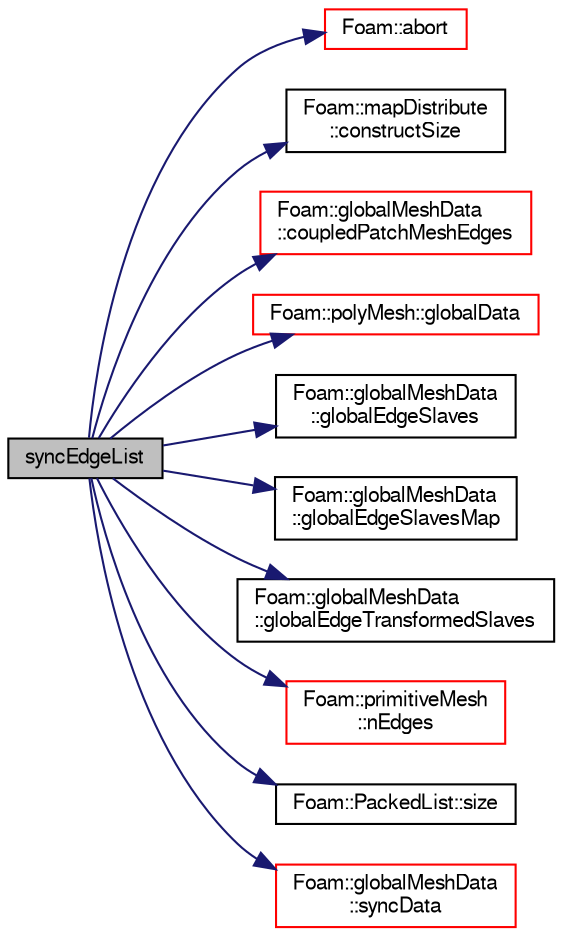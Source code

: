digraph "syncEdgeList"
{
  bgcolor="transparent";
  edge [fontname="FreeSans",fontsize="10",labelfontname="FreeSans",labelfontsize="10"];
  node [fontname="FreeSans",fontsize="10",shape=record];
  rankdir="LR";
  Node10410 [label="syncEdgeList",height=0.2,width=0.4,color="black", fillcolor="grey75", style="filled", fontcolor="black"];
  Node10410 -> Node10411 [color="midnightblue",fontsize="10",style="solid",fontname="FreeSans"];
  Node10411 [label="Foam::abort",height=0.2,width=0.4,color="red",URL="$a21124.html#a447107a607d03e417307c203fa5fb44b"];
  Node10410 -> Node10454 [color="midnightblue",fontsize="10",style="solid",fontname="FreeSans"];
  Node10454 [label="Foam::mapDistribute\l::constructSize",height=0.2,width=0.4,color="black",URL="$a27362.html#aafa5c5eaac08986c309d43bb80c2ab1f",tooltip="Constructed data size. "];
  Node10410 -> Node10455 [color="midnightblue",fontsize="10",style="solid",fontname="FreeSans"];
  Node10455 [label="Foam::globalMeshData\l::coupledPatchMeshEdges",height=0.2,width=0.4,color="red",URL="$a27334.html#aa00f3e08eda303a5809080b2474441b3",tooltip="Return map from coupledPatch edges to mesh edges. "];
  Node10410 -> Node10471 [color="midnightblue",fontsize="10",style="solid",fontname="FreeSans"];
  Node10471 [label="Foam::polyMesh::globalData",height=0.2,width=0.4,color="red",URL="$a27410.html#a5e9cb8eb9e52843d336386b13423d19c",tooltip="Return parallel info. "];
  Node10410 -> Node10472 [color="midnightblue",fontsize="10",style="solid",fontname="FreeSans"];
  Node10472 [label="Foam::globalMeshData\l::globalEdgeSlaves",height=0.2,width=0.4,color="black",URL="$a27334.html#afa581a6489608d506bd89d856d025035"];
  Node10410 -> Node10473 [color="midnightblue",fontsize="10",style="solid",fontname="FreeSans"];
  Node10473 [label="Foam::globalMeshData\l::globalEdgeSlavesMap",height=0.2,width=0.4,color="black",URL="$a27334.html#a8ade9363e1031c5b5623b27388bf9252"];
  Node10410 -> Node10474 [color="midnightblue",fontsize="10",style="solid",fontname="FreeSans"];
  Node10474 [label="Foam::globalMeshData\l::globalEdgeTransformedSlaves",height=0.2,width=0.4,color="black",URL="$a27334.html#a26441ca5632603facc931e1293df059d"];
  Node10410 -> Node10475 [color="midnightblue",fontsize="10",style="solid",fontname="FreeSans"];
  Node10475 [label="Foam::primitiveMesh\l::nEdges",height=0.2,width=0.4,color="red",URL="$a27530.html#a086513bcff1a3f1684e1a3879dd90deb"];
  Node10410 -> Node10477 [color="midnightblue",fontsize="10",style="solid",fontname="FreeSans"];
  Node10477 [label="Foam::PackedList::size",height=0.2,width=0.4,color="black",URL="$a25938.html#a47b3bf30da1eb3ab8076b5fbe00e0494",tooltip="Number of entries. "];
  Node10410 -> Node10478 [color="midnightblue",fontsize="10",style="solid",fontname="FreeSans"];
  Node10478 [label="Foam::globalMeshData\l::syncData",height=0.2,width=0.4,color="red",URL="$a27334.html#a81fffc5ec4bfe50dd3ba0a3ca38ee2f1",tooltip="Helper: synchronise data with transforms. "];
}
